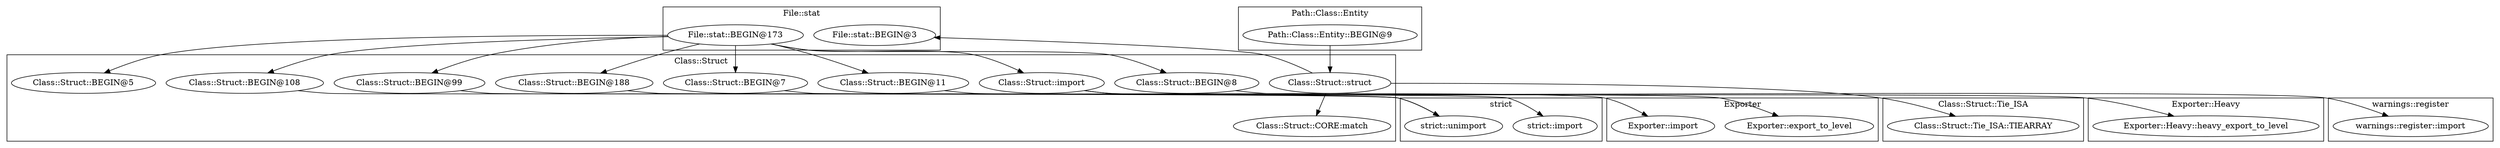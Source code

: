 digraph {
graph [overlap=false]
subgraph cluster_Class_Struct_Tie_ISA {
	label="Class::Struct::Tie_ISA";
	"Class::Struct::Tie_ISA::TIEARRAY";
}
subgraph cluster_Class_Struct {
	label="Class::Struct";
	"Class::Struct::CORE:match";
	"Class::Struct::BEGIN@5";
	"Class::Struct::BEGIN@188";
	"Class::Struct::BEGIN@11";
	"Class::Struct::struct";
	"Class::Struct::import";
	"Class::Struct::BEGIN@7";
	"Class::Struct::BEGIN@108";
	"Class::Struct::BEGIN@8";
	"Class::Struct::BEGIN@99";
}
subgraph cluster_Path_Class_Entity {
	label="Path::Class::Entity";
	"Path::Class::Entity::BEGIN@9";
}
subgraph cluster_warnings_register {
	label="warnings::register";
	"warnings::register::import";
}
subgraph cluster_File_stat {
	label="File::stat";
	"File::stat::BEGIN@173";
	"File::stat::BEGIN@3";
}
subgraph cluster_Exporter {
	label="Exporter";
	"Exporter::import";
	"Exporter::export_to_level";
}
subgraph cluster_Exporter_Heavy {
	label="Exporter::Heavy";
	"Exporter::Heavy::heavy_export_to_level";
}
subgraph cluster_strict {
	label="strict";
	"strict::unimport";
	"strict::import";
}
"File::stat::BEGIN@173" -> "Class::Struct::BEGIN@11";
"Class::Struct::BEGIN@7" -> "strict::import";
"File::stat::BEGIN@173" -> "Class::Struct::BEGIN@99";
"File::stat::BEGIN@173" -> "Class::Struct::BEGIN@188";
"Path::Class::Entity::BEGIN@9" -> "Class::Struct::struct";
"File::stat::BEGIN@173" -> "Class::Struct::import";
"Class::Struct::BEGIN@11" -> "Exporter::import";
"Class::Struct::import" -> "Exporter::Heavy::heavy_export_to_level";
"Class::Struct::BEGIN@8" -> "warnings::register::import";
"Class::Struct::import" -> "Exporter::export_to_level";
"Class::Struct::BEGIN@99" -> "strict::unimport";
"Class::Struct::BEGIN@188" -> "strict::unimport";
"Class::Struct::BEGIN@108" -> "strict::unimport";
"File::stat::BEGIN@173" -> "Class::Struct::BEGIN@7";
"File::stat::BEGIN@173" -> "Class::Struct::BEGIN@8";
"File::stat::BEGIN@173" -> "Class::Struct::BEGIN@108";
"File::stat::BEGIN@173" -> "Class::Struct::BEGIN@5";
"Class::Struct::struct" -> "Class::Struct::CORE:match";
"Class::Struct::struct" -> "File::stat::BEGIN@3";
"Class::Struct::struct" -> "Class::Struct::Tie_ISA::TIEARRAY";
}
